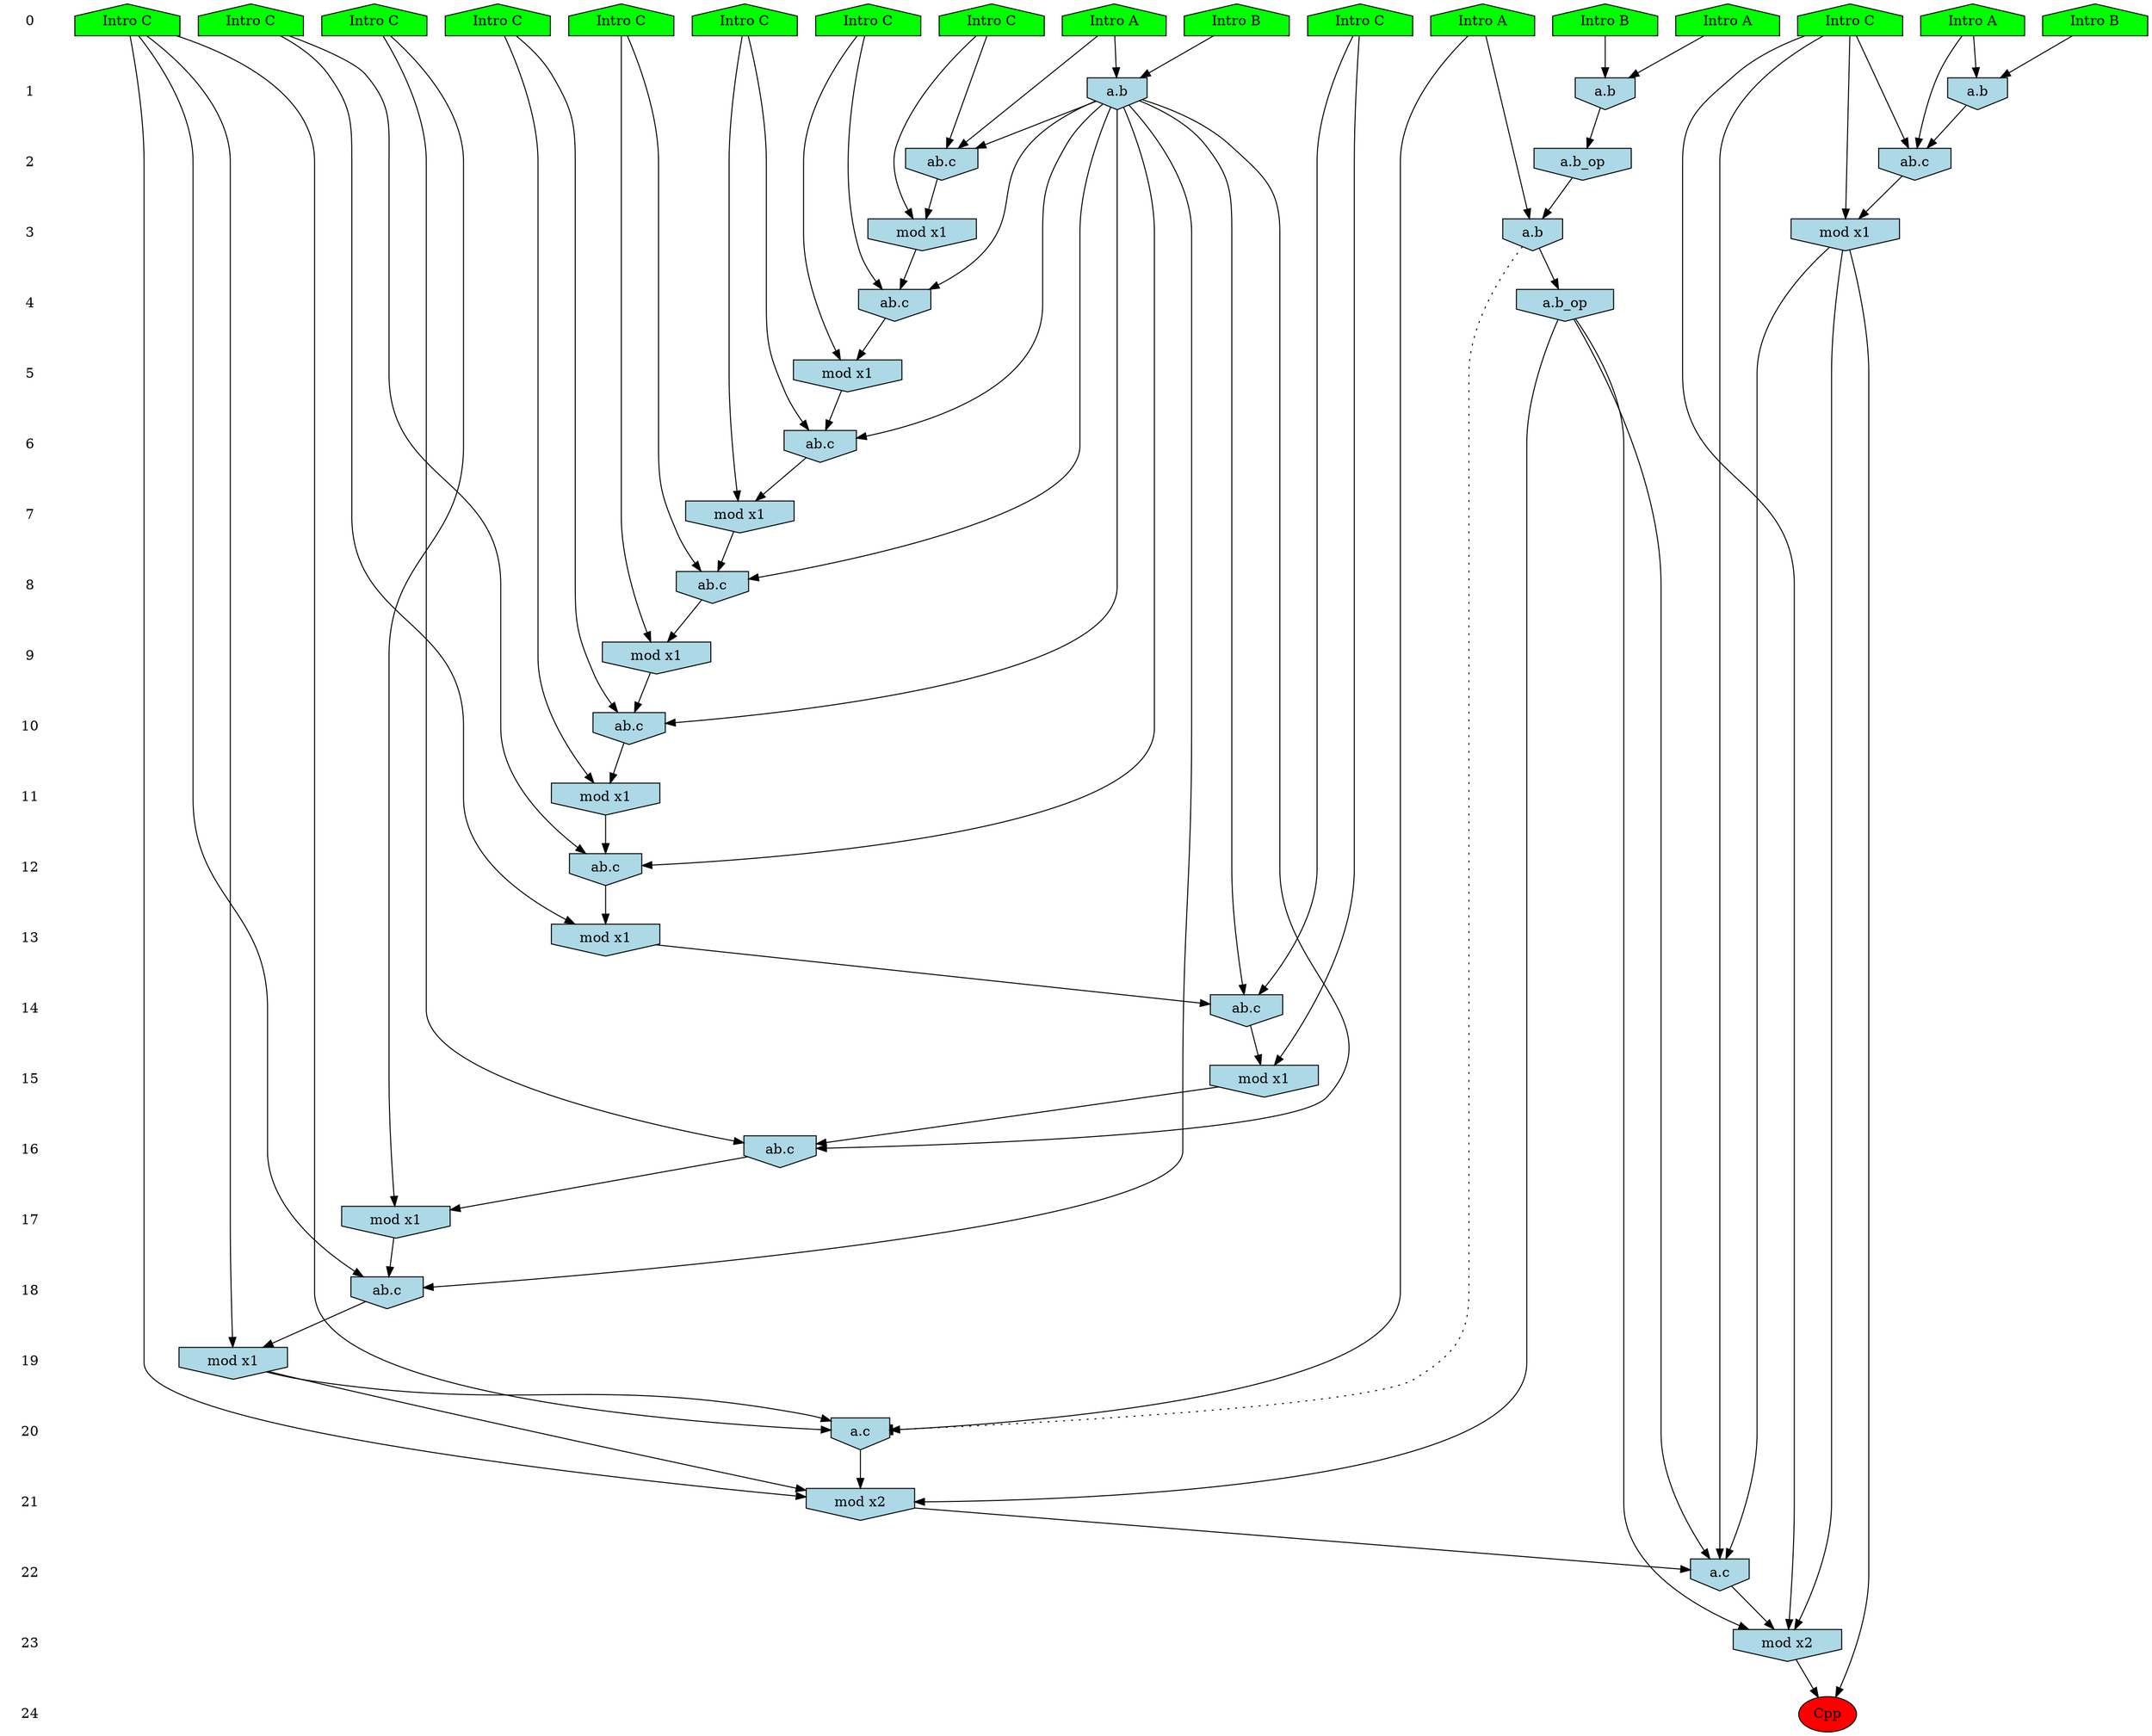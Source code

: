 /* Compression of 1 causal flows obtained in average at 2.082448E+01 t.u */
/* Compressed causal flows were: [3900] */
digraph G{
 ranksep=.5 ; 
{ rank = same ; "0" [shape=plaintext] ; node_1 [label ="Intro A", shape=house, style=filled, fillcolor=green] ;
node_2 [label ="Intro A", shape=house, style=filled, fillcolor=green] ;
node_3 [label ="Intro B", shape=house, style=filled, fillcolor=green] ;
node_4 [label ="Intro A", shape=house, style=filled, fillcolor=green] ;
node_5 [label ="Intro B", shape=house, style=filled, fillcolor=green] ;
node_6 [label ="Intro A", shape=house, style=filled, fillcolor=green] ;
node_7 [label ="Intro B", shape=house, style=filled, fillcolor=green] ;
node_8 [label ="Intro C", shape=house, style=filled, fillcolor=green] ;
node_9 [label ="Intro C", shape=house, style=filled, fillcolor=green] ;
node_10 [label ="Intro C", shape=house, style=filled, fillcolor=green] ;
node_11 [label ="Intro C", shape=house, style=filled, fillcolor=green] ;
node_12 [label ="Intro C", shape=house, style=filled, fillcolor=green] ;
node_13 [label ="Intro C", shape=house, style=filled, fillcolor=green] ;
node_14 [label ="Intro C", shape=house, style=filled, fillcolor=green] ;
node_15 [label ="Intro C", shape=house, style=filled, fillcolor=green] ;
node_16 [label ="Intro C", shape=house, style=filled, fillcolor=green] ;
node_17 [label ="Intro C", shape=house, style=filled, fillcolor=green] ;
}
{ rank = same ; "1" [shape=plaintext] ; node_18 [label="a.b", shape=invhouse, style=filled, fillcolor = lightblue] ;
node_22 [label="a.b", shape=invhouse, style=filled, fillcolor = lightblue] ;
node_35 [label="a.b", shape=invhouse, style=filled, fillcolor = lightblue] ;
}
{ rank = same ; "2" [shape=plaintext] ; node_19 [label="ab.c", shape=invhouse, style=filled, fillcolor = lightblue] ;
node_26 [label="a.b_op", shape=invhouse, style=filled, fillcolor = lightblue] ;
node_38 [label="ab.c", shape=invhouse, style=filled, fillcolor = lightblue] ;
}
{ rank = same ; "3" [shape=plaintext] ; node_20 [label="mod x1", shape=invhouse, style=filled, fillcolor = lightblue] ;
node_39 [label="mod x1", shape=invhouse, style=filled, fillcolor = lightblue] ;
node_43 [label="a.b", shape=invhouse, style=filled, fillcolor = lightblue] ;
}
{ rank = same ; "4" [shape=plaintext] ; node_21 [label="ab.c", shape=invhouse, style=filled, fillcolor = lightblue] ;
node_44 [label="a.b_op", shape=invhouse, style=filled, fillcolor = lightblue] ;
}
{ rank = same ; "5" [shape=plaintext] ; node_23 [label="mod x1", shape=invhouse, style=filled, fillcolor = lightblue] ;
}
{ rank = same ; "6" [shape=plaintext] ; node_24 [label="ab.c", shape=invhouse, style=filled, fillcolor = lightblue] ;
}
{ rank = same ; "7" [shape=plaintext] ; node_25 [label="mod x1", shape=invhouse, style=filled, fillcolor = lightblue] ;
}
{ rank = same ; "8" [shape=plaintext] ; node_27 [label="ab.c", shape=invhouse, style=filled, fillcolor = lightblue] ;
}
{ rank = same ; "9" [shape=plaintext] ; node_28 [label="mod x1", shape=invhouse, style=filled, fillcolor = lightblue] ;
}
{ rank = same ; "10" [shape=plaintext] ; node_29 [label="ab.c", shape=invhouse, style=filled, fillcolor = lightblue] ;
}
{ rank = same ; "11" [shape=plaintext] ; node_30 [label="mod x1", shape=invhouse, style=filled, fillcolor = lightblue] ;
}
{ rank = same ; "12" [shape=plaintext] ; node_31 [label="ab.c", shape=invhouse, style=filled, fillcolor = lightblue] ;
}
{ rank = same ; "13" [shape=plaintext] ; node_32 [label="mod x1", shape=invhouse, style=filled, fillcolor = lightblue] ;
}
{ rank = same ; "14" [shape=plaintext] ; node_33 [label="ab.c", shape=invhouse, style=filled, fillcolor = lightblue] ;
}
{ rank = same ; "15" [shape=plaintext] ; node_34 [label="mod x1", shape=invhouse, style=filled, fillcolor = lightblue] ;
}
{ rank = same ; "16" [shape=plaintext] ; node_36 [label="ab.c", shape=invhouse, style=filled, fillcolor = lightblue] ;
}
{ rank = same ; "17" [shape=plaintext] ; node_37 [label="mod x1", shape=invhouse, style=filled, fillcolor = lightblue] ;
}
{ rank = same ; "18" [shape=plaintext] ; node_40 [label="ab.c", shape=invhouse, style=filled, fillcolor = lightblue] ;
}
{ rank = same ; "19" [shape=plaintext] ; node_41 [label="mod x1", shape=invhouse, style=filled, fillcolor = lightblue] ;
}
{ rank = same ; "20" [shape=plaintext] ; node_42 [label="a.c", shape=invhouse, style=filled, fillcolor = lightblue] ;
}
{ rank = same ; "21" [shape=plaintext] ; node_45 [label="mod x2", shape=invhouse, style=filled, fillcolor = lightblue] ;
}
{ rank = same ; "22" [shape=plaintext] ; node_46 [label="a.c", shape=invhouse, style=filled, fillcolor = lightblue] ;
}
{ rank = same ; "23" [shape=plaintext] ; node_47 [label="mod x2", shape=invhouse, style=filled, fillcolor = lightblue] ;
}
{ rank = same ; "24" [shape=plaintext] ; node_48 [label ="Cpp", style=filled, fillcolor=red] ;
}
"0" -> "1" [style="invis"]; 
"1" -> "2" [style="invis"]; 
"2" -> "3" [style="invis"]; 
"3" -> "4" [style="invis"]; 
"4" -> "5" [style="invis"]; 
"5" -> "6" [style="invis"]; 
"6" -> "7" [style="invis"]; 
"7" -> "8" [style="invis"]; 
"8" -> "9" [style="invis"]; 
"9" -> "10" [style="invis"]; 
"10" -> "11" [style="invis"]; 
"11" -> "12" [style="invis"]; 
"12" -> "13" [style="invis"]; 
"13" -> "14" [style="invis"]; 
"14" -> "15" [style="invis"]; 
"15" -> "16" [style="invis"]; 
"16" -> "17" [style="invis"]; 
"17" -> "18" [style="invis"]; 
"18" -> "19" [style="invis"]; 
"19" -> "20" [style="invis"]; 
"20" -> "21" [style="invis"]; 
"21" -> "22" [style="invis"]; 
"22" -> "23" [style="invis"]; 
"23" -> "24" [style="invis"]; 
node_4 -> node_18
node_5 -> node_18
node_4 -> node_19
node_17 -> node_19
node_18 -> node_19
node_17 -> node_20
node_19 -> node_20
node_14 -> node_21
node_18 -> node_21
node_20 -> node_21
node_2 -> node_22
node_3 -> node_22
node_14 -> node_23
node_21 -> node_23
node_8 -> node_24
node_18 -> node_24
node_23 -> node_24
node_8 -> node_25
node_24 -> node_25
node_22 -> node_26
node_16 -> node_27
node_18 -> node_27
node_25 -> node_27
node_16 -> node_28
node_27 -> node_28
node_12 -> node_29
node_18 -> node_29
node_28 -> node_29
node_12 -> node_30
node_29 -> node_30
node_10 -> node_31
node_18 -> node_31
node_30 -> node_31
node_10 -> node_32
node_31 -> node_32
node_13 -> node_33
node_18 -> node_33
node_32 -> node_33
node_13 -> node_34
node_33 -> node_34
node_1 -> node_35
node_7 -> node_35
node_15 -> node_36
node_18 -> node_36
node_34 -> node_36
node_15 -> node_37
node_36 -> node_37
node_1 -> node_38
node_11 -> node_38
node_35 -> node_38
node_11 -> node_39
node_38 -> node_39
node_9 -> node_40
node_18 -> node_40
node_37 -> node_40
node_9 -> node_41
node_40 -> node_41
node_6 -> node_42
node_9 -> node_42
node_41 -> node_42
node_6 -> node_43
node_26 -> node_43
node_43 -> node_44
node_9 -> node_45
node_41 -> node_45
node_42 -> node_45
node_44 -> node_45
node_11 -> node_46
node_39 -> node_46
node_44 -> node_46
node_45 -> node_46
node_11 -> node_47
node_39 -> node_47
node_44 -> node_47
node_46 -> node_47
node_39 -> node_48
node_47 -> node_48
node_43 -> node_42 [style=dotted, arrowhead = tee] 
}
/*
 Dot generation time: 0.000220
*/